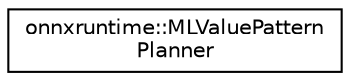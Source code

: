 digraph "Graphical Class Hierarchy"
{
  edge [fontname="Helvetica",fontsize="10",labelfontname="Helvetica",labelfontsize="10"];
  node [fontname="Helvetica",fontsize="10",shape=record];
  rankdir="LR";
  Node0 [label="onnxruntime::MLValuePattern\lPlanner",height=0.2,width=0.4,color="black", fillcolor="white", style="filled",URL="$classonnxruntime_1_1MLValuePatternPlanner.html"];
}
